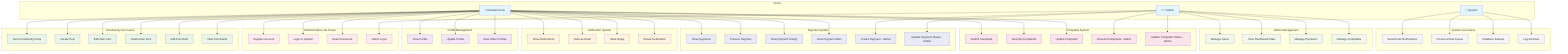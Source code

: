 graph TB
    subgraph "Actors"
        USER[👤 Resident User]
        ADMIN[👨‍💼 Admin]
        SYSTEM[🤖 System]
    end
    
    subgraph "Authentication Use Cases"
        UC1[Register Account]
        UC2[Login to System]
        UC3[Reset Password]
        UC4[Admin Login]
    end
    
    subgraph "Community Use Cases"
        UC5[View Community Posts]
        UC6[Create Post]
        UC7[Edit Own Post]
        UC8[Delete Own Post]
        UC9[Add Comment]
        UC10[View Comments]
    end
    
    subgraph "Profile Management"
        UC11[View Profile]
        UC12[Update Profile]
        UC13[View Other Profiles]
    end
    
    subgraph "Notification System"
        UC14[View Notifications]
        UC15[Mark as Read]
        UC16[Send Reply]
        UC17[Delete Notification]
    end
    
    subgraph "Payment System"
        UC18[View Payments]
        UC19[Process Payment]
        UC20[View Payment History]
        UC21[View Payment Stats]
        UC22[Create Payment - Admin]
        UC23[Update Payment Status - Admin]
    end
    
    subgraph "Complaint System"
        UC24[Submit Complaint]
        UC25[View My Complaints]
        UC26[Update Complaint]
        UC27[View All Complaints - Admin]
        UC28[Update Complaint Status - Admin]
    end
    
    subgraph "Admin Management"
        UC29[Manage Users]
        UC30[View Dashboard Stats]
        UC31[Manage Payments]
        UC32[Manage Complaints]
    end
    
    subgraph "System Use Cases"
        UC33[Send Email Notifications]
        UC34[Process Email Queue]
        UC35[Database Backup]
        UC36[Log Activities]
    end
    
    USER --> UC1
    USER --> UC2
    USER --> UC3
    USER --> UC5
    USER --> UC6
    USER --> UC7
    USER --> UC8
    USER --> UC9
    USER --> UC10
    USER --> UC11
    USER --> UC12
    USER --> UC13
    USER --> UC14
    USER --> UC15
    USER --> UC16
    USER --> UC17
    USER --> UC18
    USER --> UC19
    USER --> UC20
    USER --> UC21
    USER --> UC24
    USER --> UC25
    USER --> UC26
    
    ADMIN --> UC4
    ADMIN --> UC22
    ADMIN --> UC23
    ADMIN --> UC27
    ADMIN --> UC28
    ADMIN --> UC29
    ADMIN --> UC30
    ADMIN --> UC31
    ADMIN --> UC32
    
    SYSTEM --> UC33
    SYSTEM --> UC34
    SYSTEM --> UC35
    SYSTEM --> UC36
    
    classDef actor fill:#e1f5fe
    classDef auth fill:#ffebee
    classDef community fill:#e8f5e8
    classDef profile fill:#f3e5f5
    classDef notification fill:#fff3e0
    classDef payment fill:#e8eaf6
    classDef complaint fill:#fce4ec
    classDef admin fill:#f1f8e9
    classDef system fill:#f5f5f5
    
    class USER,ADMIN,SYSTEM actor
    class UC1,UC2,UC3,UC4 auth
    class UC5,UC6,UC7,UC8,UC9,UC10 community
    class UC11,UC12,UC13 profile
    class UC14,UC15,UC16,UC17 notification
    class UC18,UC19,UC20,UC21,UC22,UC23 payment
    class UC24,UC25,UC26,UC27,UC28 complaint
    class UC29,UC30,UC31,UC32 admin
    class UC33,UC34,UC35,UC36 system